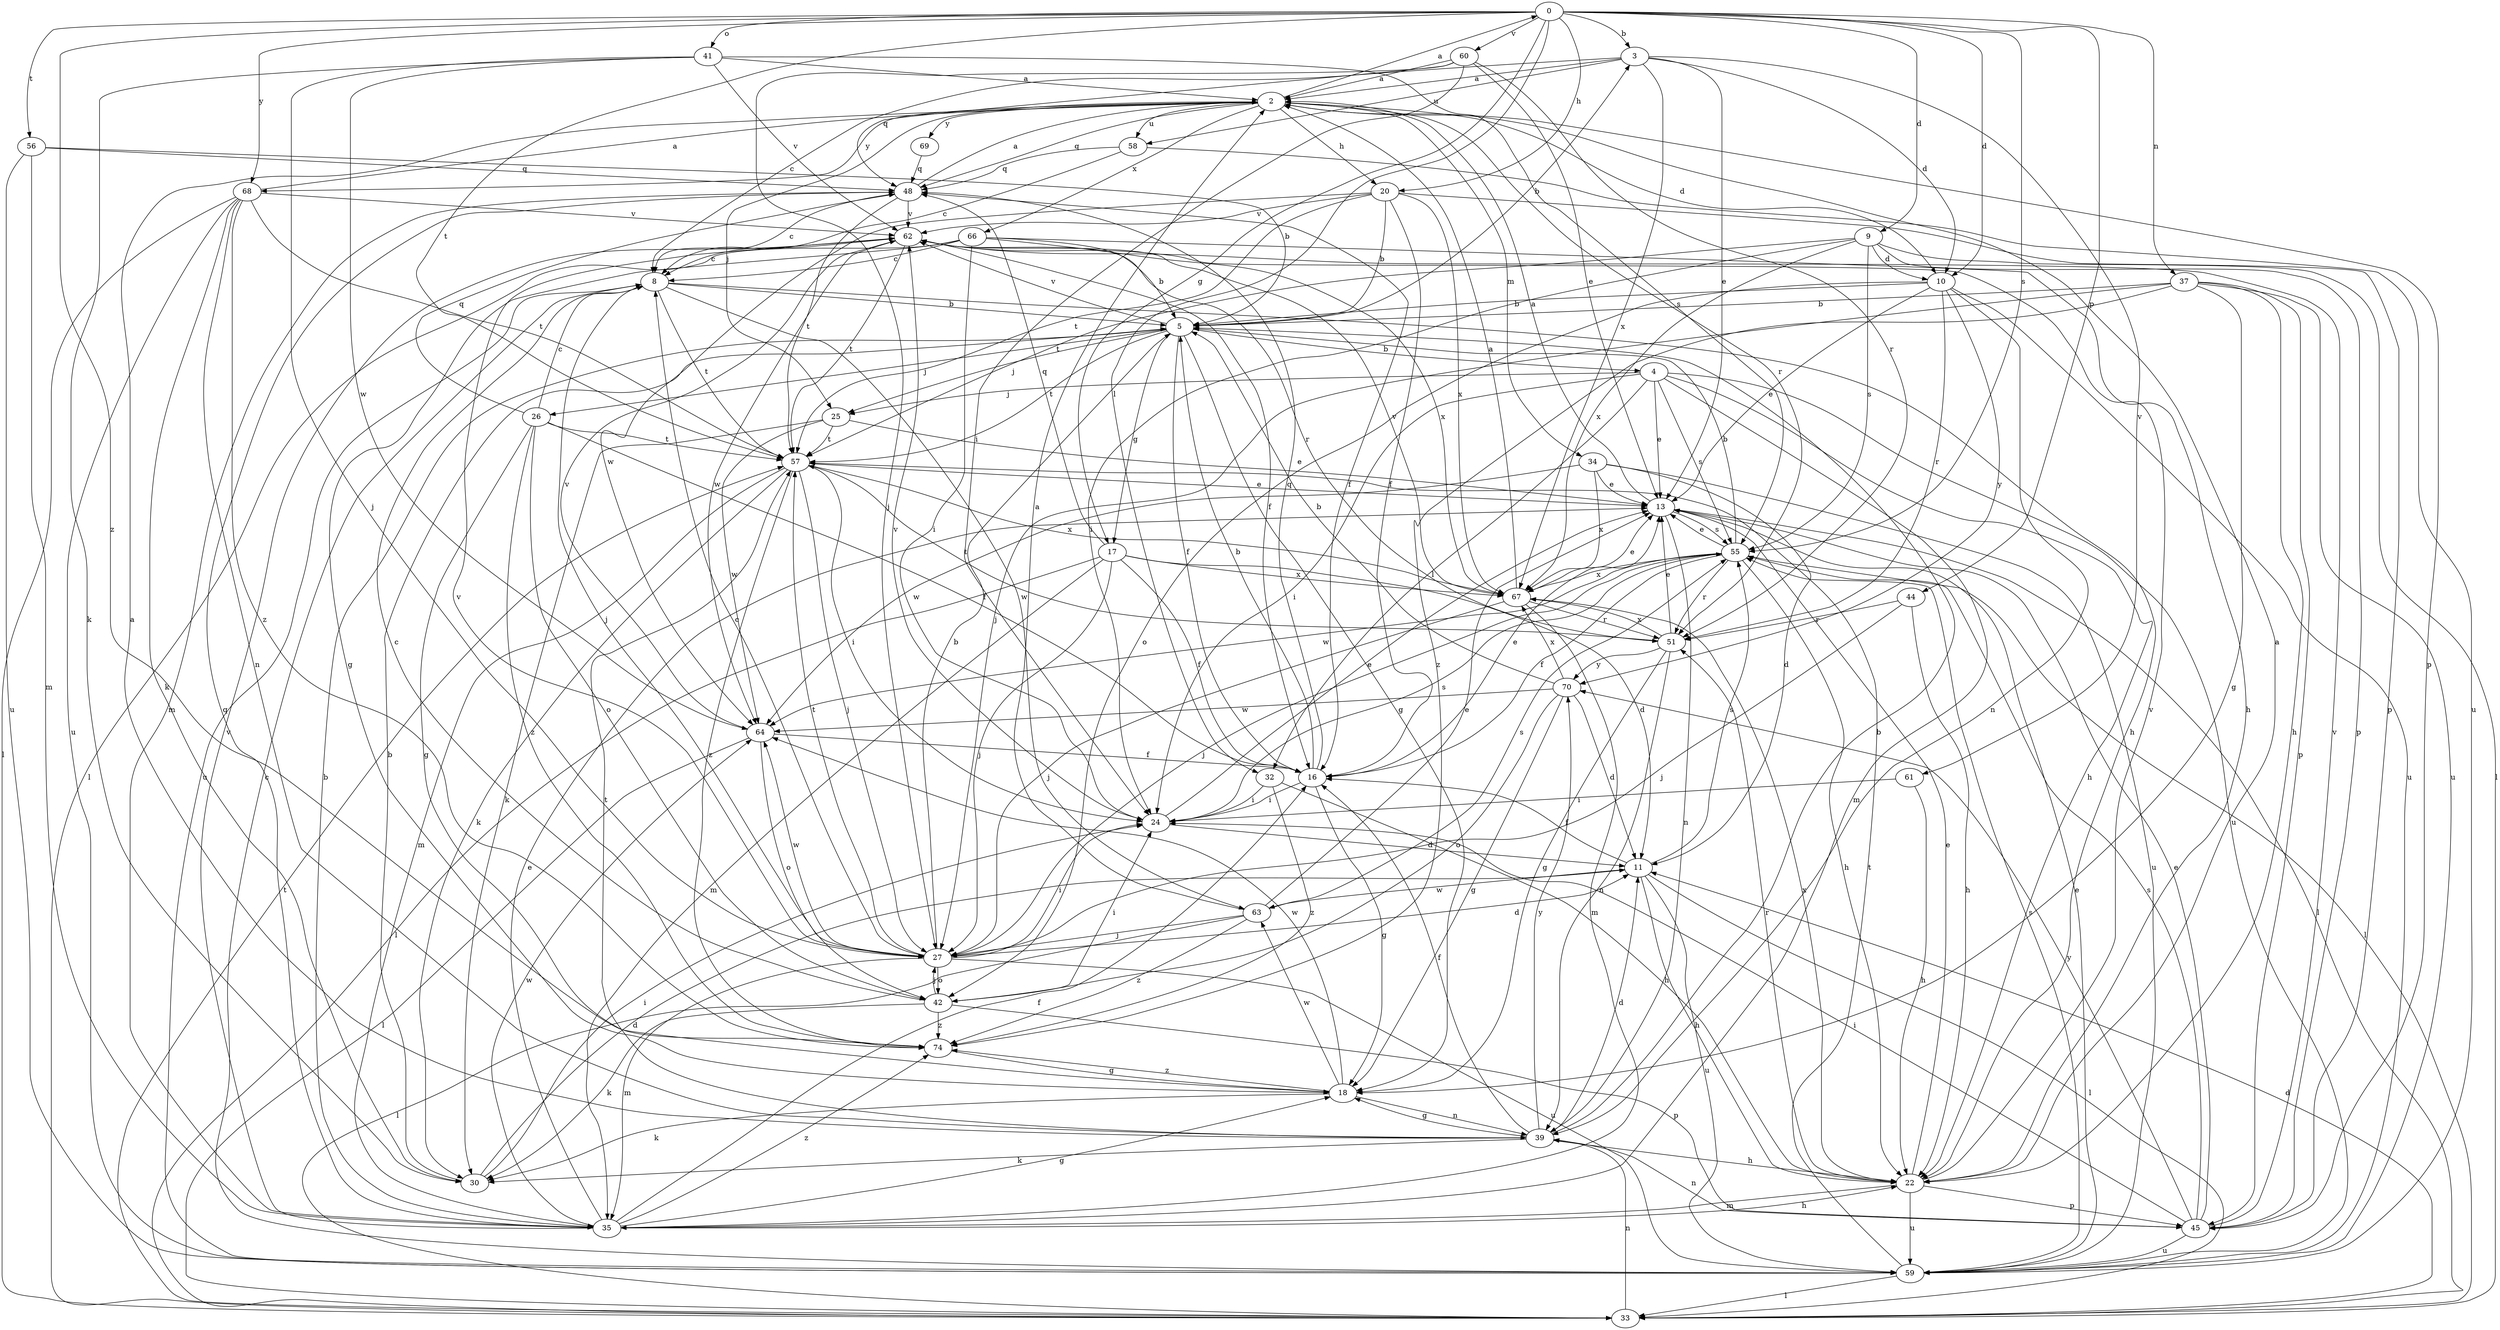 strict digraph  {
0;
2;
3;
4;
5;
8;
9;
10;
11;
13;
16;
17;
18;
20;
22;
24;
25;
26;
27;
30;
32;
33;
34;
35;
37;
39;
41;
42;
44;
45;
48;
51;
55;
56;
57;
58;
59;
60;
61;
62;
63;
64;
66;
67;
68;
69;
70;
74;
0 -> 3  [label=b];
0 -> 9  [label=d];
0 -> 10  [label=d];
0 -> 17  [label=g];
0 -> 20  [label=h];
0 -> 32  [label=l];
0 -> 37  [label=n];
0 -> 41  [label=o];
0 -> 44  [label=p];
0 -> 55  [label=s];
0 -> 56  [label=t];
0 -> 57  [label=t];
0 -> 60  [label=v];
0 -> 68  [label=y];
0 -> 74  [label=z];
2 -> 0  [label=a];
2 -> 10  [label=d];
2 -> 20  [label=h];
2 -> 25  [label=j];
2 -> 34  [label=m];
2 -> 45  [label=p];
2 -> 48  [label=q];
2 -> 51  [label=r];
2 -> 58  [label=u];
2 -> 66  [label=x];
2 -> 68  [label=y];
2 -> 69  [label=y];
3 -> 2  [label=a];
3 -> 8  [label=c];
3 -> 10  [label=d];
3 -> 13  [label=e];
3 -> 58  [label=u];
3 -> 61  [label=v];
3 -> 67  [label=x];
4 -> 13  [label=e];
4 -> 22  [label=h];
4 -> 24  [label=i];
4 -> 25  [label=j];
4 -> 32  [label=l];
4 -> 35  [label=m];
4 -> 55  [label=s];
4 -> 59  [label=u];
5 -> 3  [label=b];
5 -> 4  [label=b];
5 -> 16  [label=f];
5 -> 17  [label=g];
5 -> 18  [label=g];
5 -> 25  [label=j];
5 -> 26  [label=j];
5 -> 57  [label=t];
5 -> 62  [label=v];
8 -> 5  [label=b];
8 -> 22  [label=h];
8 -> 27  [label=j];
8 -> 57  [label=t];
8 -> 59  [label=u];
8 -> 63  [label=w];
9 -> 10  [label=d];
9 -> 24  [label=i];
9 -> 33  [label=l];
9 -> 45  [label=p];
9 -> 55  [label=s];
9 -> 57  [label=t];
9 -> 67  [label=x];
10 -> 5  [label=b];
10 -> 13  [label=e];
10 -> 39  [label=n];
10 -> 42  [label=o];
10 -> 51  [label=r];
10 -> 59  [label=u];
10 -> 70  [label=y];
11 -> 16  [label=f];
11 -> 22  [label=h];
11 -> 33  [label=l];
11 -> 55  [label=s];
11 -> 59  [label=u];
11 -> 63  [label=w];
13 -> 2  [label=a];
13 -> 33  [label=l];
13 -> 39  [label=n];
13 -> 55  [label=s];
16 -> 5  [label=b];
16 -> 13  [label=e];
16 -> 18  [label=g];
16 -> 24  [label=i];
16 -> 48  [label=q];
17 -> 11  [label=d];
17 -> 16  [label=f];
17 -> 27  [label=j];
17 -> 33  [label=l];
17 -> 35  [label=m];
17 -> 48  [label=q];
17 -> 67  [label=x];
18 -> 30  [label=k];
18 -> 39  [label=n];
18 -> 63  [label=w];
18 -> 64  [label=w];
18 -> 74  [label=z];
20 -> 5  [label=b];
20 -> 16  [label=f];
20 -> 45  [label=p];
20 -> 57  [label=t];
20 -> 62  [label=v];
20 -> 64  [label=w];
20 -> 67  [label=x];
22 -> 2  [label=a];
22 -> 13  [label=e];
22 -> 35  [label=m];
22 -> 45  [label=p];
22 -> 51  [label=r];
22 -> 59  [label=u];
22 -> 62  [label=v];
22 -> 67  [label=x];
24 -> 11  [label=d];
24 -> 13  [label=e];
24 -> 55  [label=s];
24 -> 62  [label=v];
25 -> 13  [label=e];
25 -> 30  [label=k];
25 -> 57  [label=t];
25 -> 64  [label=w];
26 -> 8  [label=c];
26 -> 16  [label=f];
26 -> 18  [label=g];
26 -> 42  [label=o];
26 -> 48  [label=q];
26 -> 57  [label=t];
26 -> 74  [label=z];
27 -> 5  [label=b];
27 -> 8  [label=c];
27 -> 11  [label=d];
27 -> 24  [label=i];
27 -> 35  [label=m];
27 -> 42  [label=o];
27 -> 57  [label=t];
27 -> 59  [label=u];
27 -> 62  [label=v];
27 -> 64  [label=w];
30 -> 5  [label=b];
30 -> 11  [label=d];
30 -> 24  [label=i];
32 -> 22  [label=h];
32 -> 24  [label=i];
32 -> 74  [label=z];
33 -> 11  [label=d];
33 -> 39  [label=n];
33 -> 57  [label=t];
34 -> 11  [label=d];
34 -> 13  [label=e];
34 -> 59  [label=u];
34 -> 64  [label=w];
34 -> 67  [label=x];
35 -> 5  [label=b];
35 -> 13  [label=e];
35 -> 16  [label=f];
35 -> 18  [label=g];
35 -> 22  [label=h];
35 -> 48  [label=q];
35 -> 62  [label=v];
35 -> 64  [label=w];
35 -> 74  [label=z];
37 -> 5  [label=b];
37 -> 18  [label=g];
37 -> 22  [label=h];
37 -> 27  [label=j];
37 -> 45  [label=p];
37 -> 59  [label=u];
37 -> 74  [label=z];
39 -> 2  [label=a];
39 -> 5  [label=b];
39 -> 11  [label=d];
39 -> 16  [label=f];
39 -> 18  [label=g];
39 -> 22  [label=h];
39 -> 30  [label=k];
39 -> 57  [label=t];
39 -> 70  [label=y];
41 -> 2  [label=a];
41 -> 27  [label=j];
41 -> 30  [label=k];
41 -> 55  [label=s];
41 -> 62  [label=v];
41 -> 64  [label=w];
42 -> 8  [label=c];
42 -> 24  [label=i];
42 -> 27  [label=j];
42 -> 30  [label=k];
42 -> 45  [label=p];
42 -> 74  [label=z];
44 -> 22  [label=h];
44 -> 27  [label=j];
44 -> 51  [label=r];
45 -> 13  [label=e];
45 -> 24  [label=i];
45 -> 39  [label=n];
45 -> 55  [label=s];
45 -> 59  [label=u];
45 -> 62  [label=v];
45 -> 70  [label=y];
48 -> 2  [label=a];
48 -> 8  [label=c];
48 -> 16  [label=f];
48 -> 35  [label=m];
48 -> 57  [label=t];
48 -> 62  [label=v];
51 -> 13  [label=e];
51 -> 18  [label=g];
51 -> 39  [label=n];
51 -> 57  [label=t];
51 -> 67  [label=x];
51 -> 70  [label=y];
55 -> 5  [label=b];
55 -> 13  [label=e];
55 -> 16  [label=f];
55 -> 22  [label=h];
55 -> 27  [label=j];
55 -> 33  [label=l];
55 -> 51  [label=r];
55 -> 64  [label=w];
55 -> 67  [label=x];
56 -> 5  [label=b];
56 -> 35  [label=m];
56 -> 48  [label=q];
56 -> 59  [label=u];
57 -> 13  [label=e];
57 -> 24  [label=i];
57 -> 27  [label=j];
57 -> 30  [label=k];
57 -> 35  [label=m];
57 -> 67  [label=x];
57 -> 74  [label=z];
58 -> 8  [label=c];
58 -> 48  [label=q];
58 -> 59  [label=u];
59 -> 8  [label=c];
59 -> 13  [label=e];
59 -> 33  [label=l];
59 -> 55  [label=s];
59 -> 57  [label=t];
60 -> 2  [label=a];
60 -> 13  [label=e];
60 -> 24  [label=i];
60 -> 27  [label=j];
60 -> 48  [label=q];
60 -> 51  [label=r];
61 -> 22  [label=h];
61 -> 24  [label=i];
62 -> 8  [label=c];
62 -> 16  [label=f];
62 -> 51  [label=r];
62 -> 57  [label=t];
62 -> 64  [label=w];
63 -> 2  [label=a];
63 -> 13  [label=e];
63 -> 27  [label=j];
63 -> 33  [label=l];
63 -> 55  [label=s];
63 -> 74  [label=z];
64 -> 16  [label=f];
64 -> 33  [label=l];
64 -> 42  [label=o];
64 -> 62  [label=v];
66 -> 5  [label=b];
66 -> 8  [label=c];
66 -> 18  [label=g];
66 -> 22  [label=h];
66 -> 24  [label=i];
66 -> 33  [label=l];
66 -> 67  [label=x];
67 -> 2  [label=a];
67 -> 13  [label=e];
67 -> 27  [label=j];
67 -> 35  [label=m];
67 -> 51  [label=r];
67 -> 62  [label=v];
68 -> 2  [label=a];
68 -> 30  [label=k];
68 -> 33  [label=l];
68 -> 39  [label=n];
68 -> 57  [label=t];
68 -> 59  [label=u];
68 -> 62  [label=v];
68 -> 74  [label=z];
69 -> 48  [label=q];
70 -> 5  [label=b];
70 -> 11  [label=d];
70 -> 18  [label=g];
70 -> 42  [label=o];
70 -> 64  [label=w];
70 -> 67  [label=x];
74 -> 18  [label=g];
}
